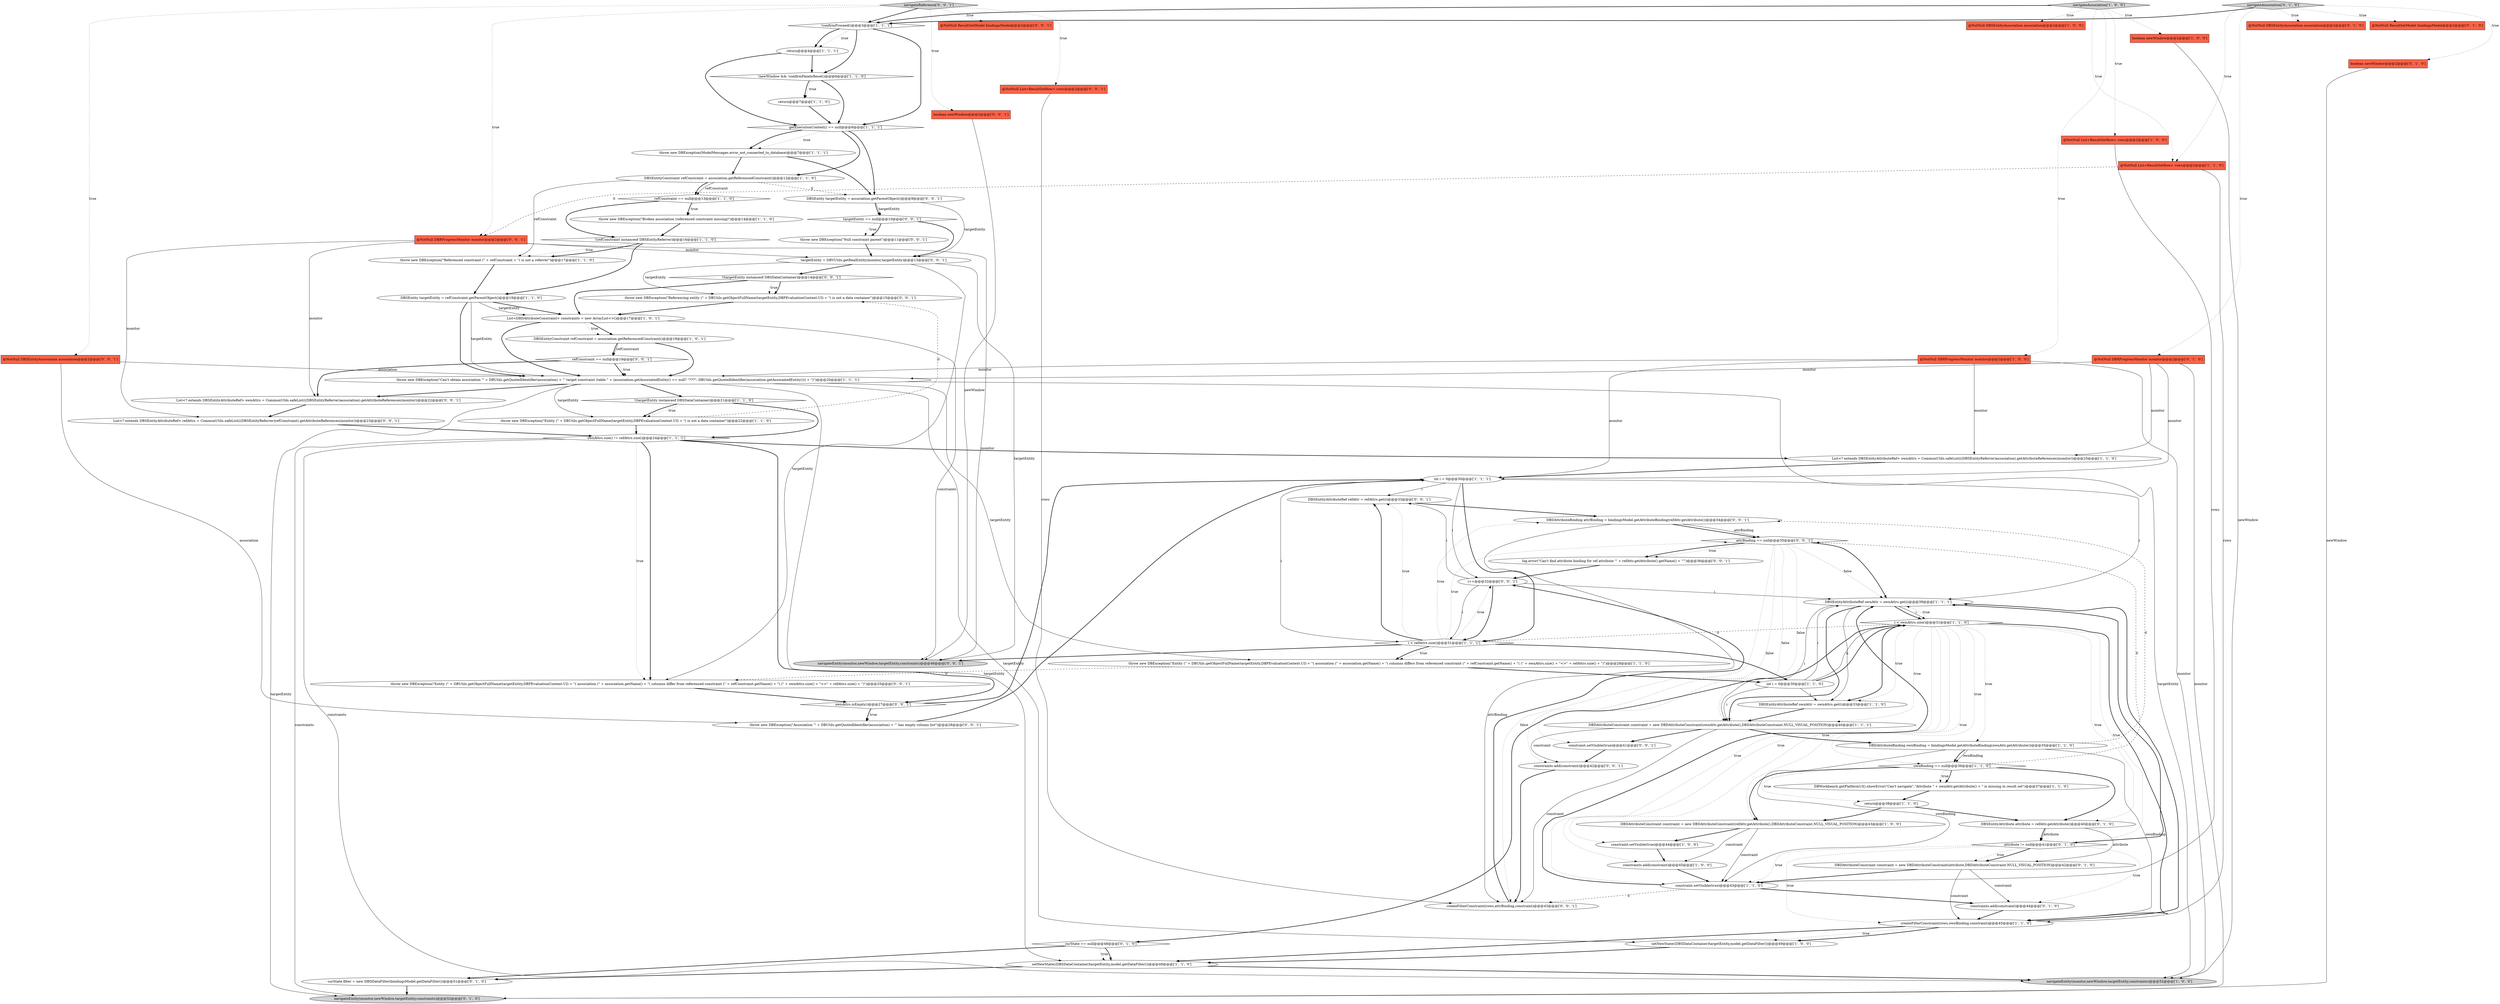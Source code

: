 digraph {
14 [style = filled, label = "int i = 0@@@30@@@['1', '1', '1']", fillcolor = white, shape = ellipse image = "AAA0AAABBB1BBB"];
3 [style = filled, label = "!(targetEntity instanceof DBSDataContainer)@@@21@@@['1', '1', '0']", fillcolor = white, shape = diamond image = "AAA0AAABBB1BBB"];
52 [style = filled, label = "boolean newWindow@@@2@@@['0', '1', '0']", fillcolor = tomato, shape = box image = "AAA0AAABBB2BBB"];
60 [style = filled, label = "attrBinding == null@@@35@@@['0', '0', '1']", fillcolor = white, shape = diamond image = "AAA0AAABBB3BBB"];
65 [style = filled, label = "@NotNull List<ResultSetRow> rows@@@2@@@['0', '0', '1']", fillcolor = tomato, shape = box image = "AAA0AAABBB3BBB"];
68 [style = filled, label = "throw new DBException(\"Entity (\" + DBUtils.getObjectFullName(targetEntity,DBPEvaluationContext.UI) + \"( association (\" + association.getName() + \"( columns differ from referenced constraint (\" + refConstraint.getName() + \"( (\" + ownAttrs.size() + \"<>\" + refAttrs.size() + \")\")@@@25@@@['0', '0', '1']", fillcolor = white, shape = ellipse image = "AAA0AAABBB3BBB"];
75 [style = filled, label = "throw new DBException(\"Referencing entity (\" + DBUtils.getObjectFullName(targetEntity,DBPEvaluationContext.UI) + \"( is not a data container\")@@@15@@@['0', '0', '1']", fillcolor = white, shape = ellipse image = "AAA0AAABBB3BBB"];
6 [style = filled, label = "boolean newWindow@@@2@@@['1', '0', '0']", fillcolor = tomato, shape = box image = "AAA0AAABBB1BBB"];
16 [style = filled, label = "navigateEntity(monitor,newWindow,targetEntity,constraints)@@@52@@@['1', '0', '0']", fillcolor = lightgray, shape = ellipse image = "AAA0AAABBB1BBB"];
83 [style = filled, label = "log.error(\"Can't find attribute binding for ref attribute '\" + refAttr.getAttribute().getName() + \"'\")@@@36@@@['0', '0', '1']", fillcolor = white, shape = ellipse image = "AAA0AAABBB3BBB"];
76 [style = filled, label = "constraints.add(constraint)@@@42@@@['0', '0', '1']", fillcolor = white, shape = ellipse image = "AAA0AAABBB3BBB"];
17 [style = filled, label = "constraint.setVisible(true)@@@43@@@['1', '1', '0']", fillcolor = white, shape = ellipse image = "AAA0AAABBB1BBB"];
35 [style = filled, label = "getExecutionContext() == null@@@6@@@['1', '1', '1']", fillcolor = white, shape = diamond image = "AAA0AAABBB1BBB"];
26 [style = filled, label = "navigateAssociation['1', '0', '0']", fillcolor = lightgray, shape = diamond image = "AAA0AAABBB1BBB"];
7 [style = filled, label = "return@@@7@@@['1', '1', '0']", fillcolor = white, shape = ellipse image = "AAA0AAABBB1BBB"];
12 [style = filled, label = "throw new DBException(\"Referenced constraint (\" + refConstraint + \"( is not a referrer\")@@@17@@@['1', '1', '0']", fillcolor = white, shape = ellipse image = "AAA0AAABBB1BBB"];
36 [style = filled, label = "DBSEntityConstraint refConstraint = association.getReferencedConstraint()@@@12@@@['1', '1', '0']", fillcolor = white, shape = ellipse image = "AAA0AAABBB1BBB"];
54 [style = filled, label = "constraints.add(constraint)@@@44@@@['0', '1', '0']", fillcolor = white, shape = ellipse image = "AAA0AAABBB2BBB"];
18 [style = filled, label = "constraint.setVisible(true)@@@44@@@['1', '0', '0']", fillcolor = white, shape = ellipse image = "AAA0AAABBB1BBB"];
67 [style = filled, label = "navigateEntity(monitor,newWindow,targetEntity,constraints)@@@46@@@['0', '0', '1']", fillcolor = lightgray, shape = ellipse image = "AAA0AAABBB3BBB"];
31 [style = filled, label = "throw new DBException(ModelMessages.error_not_connected_to_database)@@@7@@@['1', '1', '1']", fillcolor = white, shape = ellipse image = "AAA0AAABBB1BBB"];
29 [style = filled, label = "i < ownAttrs.size()@@@31@@@['1', '1', '0']", fillcolor = white, shape = diamond image = "AAA0AAABBB1BBB"];
57 [style = filled, label = "targetEntity = DBVUtils.getRealEntity(monitor,targetEntity)@@@13@@@['0', '0', '1']", fillcolor = white, shape = ellipse image = "AAA0AAABBB3BBB"];
10 [style = filled, label = "int i = 0@@@30@@@['1', '1', '0']", fillcolor = white, shape = ellipse image = "AAA0AAABBB1BBB"];
64 [style = filled, label = "throw new DBException(\"Association '\" + DBUtils.getQuotedIdentifier(association) + \"' has empty column list\")@@@28@@@['0', '0', '1']", fillcolor = white, shape = ellipse image = "AAA0AAABBB3BBB"];
51 [style = filled, label = "navigateAssociation['0', '1', '0']", fillcolor = lightgray, shape = diamond image = "AAA0AAABBB2BBB"];
47 [style = filled, label = "@NotNull DBRProgressMonitor monitor@@@2@@@['0', '1', '0']", fillcolor = tomato, shape = box image = "AAA0AAABBB2BBB"];
0 [style = filled, label = "return@@@4@@@['1', '1', '1']", fillcolor = white, shape = ellipse image = "AAA0AAABBB1BBB"];
44 [style = filled, label = "!confirmProceed()@@@3@@@['1', '1', '1']", fillcolor = white, shape = diamond image = "AAA0AAABBB1BBB"];
53 [style = filled, label = "navigateEntity(monitor,newWindow,targetEntity,constraints)@@@52@@@['0', '1', '0']", fillcolor = lightgray, shape = ellipse image = "AAA0AAABBB2BBB"];
81 [style = filled, label = "ownAttrs.isEmpty()@@@27@@@['0', '0', '1']", fillcolor = white, shape = diamond image = "AAA0AAABBB3BBB"];
50 [style = filled, label = "curState.filter = new DBDDataFilter(bindingsModel.getDataFilter())@@@51@@@['0', '1', '0']", fillcolor = white, shape = ellipse image = "AAA0AAABBB2BBB"];
24 [style = filled, label = "DBSEntity targetEntity = refConstraint.getParentObject()@@@19@@@['1', '1', '0']", fillcolor = white, shape = ellipse image = "AAA0AAABBB1BBB"];
58 [style = filled, label = "DBSEntityAttributeRef refAttr = refAttrs.get(i)@@@33@@@['0', '0', '1']", fillcolor = white, shape = ellipse image = "AAA0AAABBB3BBB"];
61 [style = filled, label = "List<? extends DBSEntityAttributeRef> ownAttrs = CommonUtils.safeList(((DBSEntityReferrer)association).getAttributeReferences(monitor))@@@22@@@['0', '0', '1']", fillcolor = white, shape = ellipse image = "AAA0AAABBB3BBB"];
63 [style = filled, label = "throw new DBException(\"Null constraint parent\")@@@11@@@['0', '0', '1']", fillcolor = white, shape = ellipse image = "AAA0AAABBB3BBB"];
13 [style = filled, label = "i < refAttrs.size()@@@31@@@['1', '1', '1']", fillcolor = white, shape = diamond image = "AAA0AAABBB1BBB"];
20 [style = filled, label = "DBDAttributeBinding ownBinding = bindingsModel.getAttributeBinding(ownAttr.getAttribute())@@@35@@@['1', '1', '0']", fillcolor = white, shape = ellipse image = "AAA0AAABBB1BBB"];
56 [style = filled, label = "curState == null@@@48@@@['0', '1', '0']", fillcolor = white, shape = diamond image = "AAA0AAABBB2BBB"];
70 [style = filled, label = "!(targetEntity instanceof DBSDataContainer)@@@14@@@['0', '0', '1']", fillcolor = white, shape = diamond image = "AAA0AAABBB3BBB"];
21 [style = filled, label = "setNewState((DBSDataContainer)targetEntity,model.getDataFilter())@@@49@@@['1', '0', '0']", fillcolor = white, shape = ellipse image = "AAA0AAABBB1BBB"];
55 [style = filled, label = "DBDAttributeConstraint constraint = new DBDAttributeConstraint(attribute,DBDAttributeConstraint.NULL_VISUAL_POSITION)@@@42@@@['0', '1', '0']", fillcolor = white, shape = ellipse image = "AAA1AAABBB2BBB"];
48 [style = filled, label = "DBSEntityAttribute attribute = refAttr.getAttribute()@@@40@@@['0', '1', '0']", fillcolor = white, shape = ellipse image = "AAA0AAABBB2BBB"];
15 [style = filled, label = "ownAttrs.size() != refAttrs.size()@@@24@@@['1', '1', '1']", fillcolor = white, shape = diamond image = "AAA0AAABBB1BBB"];
5 [style = filled, label = "createFilterConstraint(rows,ownBinding,constraint)@@@45@@@['1', '1', '0']", fillcolor = white, shape = ellipse image = "AAA0AAABBB1BBB"];
23 [style = filled, label = "setNewState((DBSDataContainer)targetEntity,model.getDataFilter())@@@49@@@['1', '1', '0']", fillcolor = white, shape = ellipse image = "AAA0AAABBB1BBB"];
22 [style = filled, label = "@NotNull DBSEntityAssociation association@@@2@@@['1', '0', '0']", fillcolor = tomato, shape = box image = "AAA0AAABBB1BBB"];
4 [style = filled, label = "constraints.add(constraint)@@@45@@@['1', '0', '0']", fillcolor = white, shape = ellipse image = "AAA0AAABBB1BBB"];
30 [style = filled, label = "@NotNull List<ResultSetRow> rows@@@2@@@['1', '1', '0']", fillcolor = tomato, shape = box image = "AAA0AAABBB1BBB"];
39 [style = filled, label = "!newWindow && !confirmPanelsReset()@@@6@@@['1', '1', '0']", fillcolor = white, shape = diamond image = "AAA0AAABBB1BBB"];
33 [style = filled, label = "DBSEntityAttributeRef ownAttr = ownAttrs.get(i)@@@33@@@['1', '1', '0']", fillcolor = white, shape = ellipse image = "AAA0AAABBB1BBB"];
45 [style = filled, label = "attribute != null@@@41@@@['0', '1', '0']", fillcolor = white, shape = diamond image = "AAA1AAABBB2BBB"];
69 [style = filled, label = "createFilterConstraint(rows,attrBinding,constraint)@@@43@@@['0', '0', '1']", fillcolor = white, shape = ellipse image = "AAA0AAABBB3BBB"];
80 [style = filled, label = "List<? extends DBSEntityAttributeRef> refAttrs = CommonUtils.safeList(((DBSEntityReferrer)refConstraint).getAttributeReferences(monitor))@@@23@@@['0', '0', '1']", fillcolor = white, shape = ellipse image = "AAA0AAABBB3BBB"];
1 [style = filled, label = "throw new DBException(\"Broken association (referenced constraint missing)\")@@@14@@@['1', '1', '0']", fillcolor = white, shape = ellipse image = "AAA0AAABBB1BBB"];
32 [style = filled, label = "!(refConstraint instanceof DBSEntityReferrer)@@@16@@@['1', '1', '0']", fillcolor = white, shape = diamond image = "AAA0AAABBB1BBB"];
42 [style = filled, label = "List<? extends DBSEntityAttributeRef> ownAttrs = CommonUtils.safeList(((DBSEntityReferrer)association).getAttributeReferences(monitor))@@@25@@@['1', '1', '0']", fillcolor = white, shape = ellipse image = "AAA0AAABBB1BBB"];
66 [style = filled, label = "DBSEntity targetEntity = association.getParentObject()@@@9@@@['0', '0', '1']", fillcolor = white, shape = ellipse image = "AAA0AAABBB3BBB"];
46 [style = filled, label = "@NotNull DBSEntityAssociation association@@@2@@@['0', '1', '0']", fillcolor = tomato, shape = box image = "AAA0AAABBB2BBB"];
8 [style = filled, label = "DBDAttributeConstraint constraint = new DBDAttributeConstraint(ownAttr.getAttribute(),DBDAttributeConstraint.NULL_VISUAL_POSITION)@@@40@@@['1', '1', '1']", fillcolor = white, shape = ellipse image = "AAA0AAABBB1BBB"];
28 [style = filled, label = "throw new DBException(\"Entity (\" + DBUtils.getObjectFullName(targetEntity,DBPEvaluationContext.UI) + \"( is not a data container\")@@@22@@@['1', '1', '0']", fillcolor = white, shape = ellipse image = "AAA0AAABBB1BBB"];
49 [style = filled, label = "@NotNull ResultSetModel bindingsModel@@@2@@@['0', '1', '0']", fillcolor = tomato, shape = box image = "AAA0AAABBB2BBB"];
77 [style = filled, label = "constraint.setVisible(true)@@@41@@@['0', '0', '1']", fillcolor = white, shape = ellipse image = "AAA0AAABBB3BBB"];
79 [style = filled, label = "refConstraint == null@@@19@@@['0', '0', '1']", fillcolor = white, shape = diamond image = "AAA0AAABBB3BBB"];
11 [style = filled, label = "@NotNull List<ResultSetRow> rows@@@2@@@['1', '0', '0']", fillcolor = tomato, shape = box image = "AAA0AAABBB1BBB"];
82 [style = filled, label = "targetEntity == null@@@10@@@['0', '0', '1']", fillcolor = white, shape = diamond image = "AAA0AAABBB3BBB"];
9 [style = filled, label = "throw new DBException(\"Can't obtain association '\" + DBUtils.getQuotedIdentifier(association) + \"' target constraint (table \" + (association.getAssociatedEntity() == null? \"???\": DBUtils.getQuotedIdentifier(association.getAssociatedEntity())) + \")\")@@@20@@@['1', '1', '1']", fillcolor = white, shape = ellipse image = "AAA0AAABBB1BBB"];
2 [style = filled, label = "List<DBDAttributeConstraint> constraints = new ArrayList<>()@@@17@@@['1', '0', '1']", fillcolor = white, shape = ellipse image = "AAA0AAABBB1BBB"];
38 [style = filled, label = "DBSEntityConstraint refConstraint = association.getReferencedConstraint()@@@18@@@['1', '0', '1']", fillcolor = white, shape = ellipse image = "AAA0AAABBB1BBB"];
59 [style = filled, label = "boolean newWindow@@@2@@@['0', '0', '1']", fillcolor = tomato, shape = box image = "AAA0AAABBB3BBB"];
71 [style = filled, label = "i++@@@32@@@['0', '0', '1']", fillcolor = white, shape = ellipse image = "AAA0AAABBB3BBB"];
74 [style = filled, label = "@NotNull DBRProgressMonitor monitor@@@2@@@['0', '0', '1']", fillcolor = tomato, shape = box image = "AAA0AAABBB3BBB"];
25 [style = filled, label = "DBSEntityAttributeRef ownAttr = ownAttrs.get(i)@@@39@@@['1', '1', '1']", fillcolor = white, shape = ellipse image = "AAA0AAABBB1BBB"];
27 [style = filled, label = "DBDAttributeConstraint constraint = new DBDAttributeConstraint(refAttr.getAttribute(),DBDAttributeConstraint.NULL_VISUAL_POSITION)@@@43@@@['1', '0', '0']", fillcolor = white, shape = ellipse image = "AAA0AAABBB1BBB"];
43 [style = filled, label = "throw new DBException(\"Entity (\" + DBUtils.getObjectFullName(targetEntity,DBPEvaluationContext.UI) + \"( association (\" + association.getName() + \"( columns differs from referenced constraint (\" + refConstraint.getName() + \"( (\" + ownAttrs.size() + \"<>\" + refAttrs.size() + \")\")@@@28@@@['1', '1', '0']", fillcolor = white, shape = ellipse image = "AAA0AAABBB1BBB"];
41 [style = filled, label = "DBWorkbench.getPlatformUI().showError(\"Can't navigate\",\"Attribute \" + ownAttr.getAttribute() + \" is missing in result set\")@@@37@@@['1', '1', '0']", fillcolor = white, shape = ellipse image = "AAA0AAABBB1BBB"];
73 [style = filled, label = "DBDAttributeBinding attrBinding = bindingsModel.getAttributeBinding(refAttr.getAttribute())@@@34@@@['0', '0', '1']", fillcolor = white, shape = ellipse image = "AAA0AAABBB3BBB"];
19 [style = filled, label = "@NotNull DBRProgressMonitor monitor@@@2@@@['1', '0', '0']", fillcolor = tomato, shape = box image = "AAA0AAABBB1BBB"];
40 [style = filled, label = "return@@@38@@@['1', '1', '0']", fillcolor = white, shape = ellipse image = "AAA0AAABBB1BBB"];
78 [style = filled, label = "navigateReference['0', '0', '1']", fillcolor = lightgray, shape = diamond image = "AAA0AAABBB3BBB"];
34 [style = filled, label = "ownBinding == null@@@36@@@['1', '1', '0']", fillcolor = white, shape = diamond image = "AAA0AAABBB1BBB"];
37 [style = filled, label = "refConstraint == null@@@13@@@['1', '1', '0']", fillcolor = white, shape = diamond image = "AAA0AAABBB1BBB"];
72 [style = filled, label = "@NotNull DBSEntityAssociation association@@@2@@@['0', '0', '1']", fillcolor = tomato, shape = box image = "AAA0AAABBB3BBB"];
62 [style = filled, label = "@NotNull ResultSetModel bindingsModel@@@2@@@['0', '0', '1']", fillcolor = tomato, shape = box image = "AAA0AAABBB3BBB"];
15->53 [style = solid, label="constraints"];
57->68 [style = solid, label="targetEntity"];
9->61 [style = bold, label=""];
34->40 [style = dotted, label="true"];
9->53 [style = solid, label="targetEntity"];
82->57 [style = bold, label=""];
34->41 [style = dotted, label="true"];
71->25 [style = solid, label="i"];
59->67 [style = solid, label="newWindow"];
47->53 [style = solid, label="monitor"];
23->16 [style = bold, label=""];
43->10 [style = bold, label=""];
60->76 [style = dotted, label="false"];
64->14 [style = bold, label=""];
13->60 [style = dotted, label="true"];
8->77 [style = bold, label=""];
12->24 [style = bold, label=""];
75->2 [style = bold, label=""];
81->64 [style = dotted, label="true"];
81->14 [style = bold, label=""];
78->59 [style = dotted, label="true"];
10->33 [style = solid, label="i"];
29->48 [style = dotted, label="true"];
45->5 [style = dotted, label="true"];
28->75 [style = dashed, label="0"];
50->53 [style = bold, label=""];
48->45 [style = bold, label=""];
68->81 [style = bold, label=""];
58->73 [style = bold, label=""];
69->71 [style = bold, label=""];
55->5 [style = solid, label="constraint"];
78->72 [style = dotted, label="true"];
14->25 [style = solid, label="i"];
44->0 [style = dotted, label="true"];
79->9 [style = bold, label=""];
9->28 [style = solid, label="targetEntity"];
37->1 [style = dotted, label="true"];
14->13 [style = solid, label="i"];
10->25 [style = solid, label="i"];
26->19 [style = dotted, label="true"];
31->36 [style = bold, label=""];
73->69 [style = solid, label="attrBinding"];
45->55 [style = dotted, label="true"];
74->80 [style = solid, label="monitor"];
13->10 [style = bold, label=""];
73->60 [style = bold, label=""];
10->29 [style = solid, label="i"];
17->69 [style = dashed, label="0"];
2->38 [style = bold, label=""];
29->4 [style = dotted, label="true"];
26->6 [style = dotted, label="true"];
29->33 [style = bold, label=""];
8->20 [style = bold, label=""];
60->25 [style = bold, label=""];
45->54 [style = dotted, label="true"];
13->67 [style = bold, label=""];
41->40 [style = bold, label=""];
47->42 [style = solid, label="monitor"];
13->73 [style = dotted, label="true"];
71->13 [style = solid, label="i"];
51->46 [style = dotted, label="true"];
20->34 [style = solid, label="ownBinding"];
24->2 [style = bold, label=""];
5->21 [style = dotted, label="true"];
39->35 [style = bold, label=""];
27->17 [style = solid, label="constraint"];
13->43 [style = dotted, label="true"];
35->66 [style = bold, label=""];
14->13 [style = bold, label=""];
35->31 [style = dotted, label="true"];
74->57 [style = solid, label="monitor"];
19->9 [style = solid, label="monitor"];
51->30 [style = dotted, label="true"];
79->61 [style = bold, label=""];
76->69 [style = bold, label=""];
4->17 [style = bold, label=""];
29->5 [style = bold, label=""];
37->32 [style = bold, label=""];
24->2 [style = solid, label="targetEntity"];
74->61 [style = solid, label="monitor"];
34->48 [style = bold, label=""];
31->66 [style = bold, label=""];
13->43 [style = bold, label=""];
2->38 [style = dotted, label="true"];
82->63 [style = dotted, label="true"];
38->9 [style = bold, label=""];
11->17 [style = solid, label="rows"];
25->33 [style = solid, label="i"];
13->58 [style = dotted, label="true"];
40->48 [style = bold, label=""];
24->9 [style = solid, label="targetEntity"];
14->71 [style = solid, label="i"];
35->36 [style = bold, label=""];
29->45 [style = dotted, label="true"];
47->9 [style = solid, label="monitor"];
66->82 [style = solid, label="targetEntity"];
15->68 [style = dotted, label="true"];
25->8 [style = solid, label="i"];
26->11 [style = dotted, label="true"];
77->76 [style = bold, label=""];
39->7 [style = dotted, label="true"];
26->22 [style = dotted, label="true"];
44->39 [style = bold, label=""];
20->17 [style = solid, label="ownBinding"];
7->35 [style = bold, label=""];
29->20 [style = dotted, label="true"];
36->12 [style = solid, label="refConstraint"];
78->62 [style = dotted, label="true"];
1->32 [style = bold, label=""];
45->17 [style = dotted, label="true"];
47->14 [style = solid, label="monitor"];
33->8 [style = bold, label=""];
83->71 [style = bold, label=""];
29->56 [style = bold, label=""];
48->55 [style = solid, label="attribute"];
32->24 [style = bold, label=""];
29->8 [style = dotted, label="true"];
35->31 [style = bold, label=""];
66->82 [style = bold, label=""];
23->50 [style = bold, label=""];
0->39 [style = bold, label=""];
32->12 [style = dotted, label="true"];
60->83 [style = dotted, label="true"];
57->70 [style = bold, label=""];
60->83 [style = bold, label=""];
44->0 [style = bold, label=""];
15->81 [style = bold, label=""];
14->58 [style = solid, label="i"];
26->30 [style = dotted, label="true"];
78->65 [style = dotted, label="true"];
28->15 [style = bold, label=""];
72->9 [style = solid, label="association"];
56->23 [style = dotted, label="true"];
40->27 [style = bold, label=""];
17->54 [style = bold, label=""];
61->80 [style = bold, label=""];
34->60 [style = dashed, label="0"];
9->43 [style = solid, label="targetEntity"];
29->34 [style = dotted, label="true"];
19->14 [style = solid, label="monitor"];
51->47 [style = dotted, label="true"];
2->9 [style = bold, label=""];
48->45 [style = solid, label="attribute"];
5->21 [style = bold, label=""];
29->27 [style = dotted, label="true"];
71->13 [style = bold, label=""];
17->25 [style = bold, label=""];
34->41 [style = bold, label=""];
2->67 [style = solid, label="constraints"];
54->5 [style = bold, label=""];
20->73 [style = dashed, label="0"];
24->9 [style = bold, label=""];
20->5 [style = solid, label="ownBinding"];
15->42 [style = bold, label=""];
36->37 [style = solid, label="refConstraint"];
70->75 [style = dotted, label="true"];
37->1 [style = bold, label=""];
42->14 [style = bold, label=""];
80->15 [style = bold, label=""];
38->79 [style = bold, label=""];
57->67 [style = solid, label="targetEntity"];
55->17 [style = bold, label=""];
25->8 [style = bold, label=""];
19->42 [style = solid, label="monitor"];
60->69 [style = dotted, label="false"];
20->34 [style = bold, label=""];
56->50 [style = bold, label=""];
13->58 [style = bold, label=""];
82->63 [style = bold, label=""];
38->79 [style = solid, label="refConstraint"];
6->16 [style = solid, label="newWindow"];
32->12 [style = bold, label=""];
3->28 [style = dotted, label="true"];
36->37 [style = bold, label=""];
29->17 [style = dotted, label="true"];
25->29 [style = bold, label=""];
15->68 [style = bold, label=""];
8->69 [style = solid, label="constraint"];
9->16 [style = solid, label="targetEntity"];
0->35 [style = bold, label=""];
51->44 [style = bold, label=""];
66->57 [style = solid, label="targetEntity"];
73->60 [style = solid, label="attrBinding"];
29->13 [style = dashed, label="0"];
55->54 [style = solid, label="constraint"];
9->3 [style = bold, label=""];
19->16 [style = solid, label="monitor"];
57->75 [style = solid, label="targetEntity"];
45->55 [style = bold, label=""];
27->4 [style = solid, label="constraint"];
10->29 [style = bold, label=""];
70->75 [style = bold, label=""];
36->66 [style = dashed, label="0"];
60->77 [style = dotted, label="false"];
44->35 [style = bold, label=""];
79->9 [style = dotted, label="true"];
81->64 [style = bold, label=""];
39->7 [style = bold, label=""];
43->68 [style = dashed, label="0"];
78->44 [style = bold, label=""];
29->18 [style = dotted, label="true"];
5->25 [style = bold, label=""];
5->23 [style = bold, label=""];
30->74 [style = dashed, label="0"];
72->64 [style = solid, label="association"];
60->25 [style = dotted, label="false"];
25->29 [style = solid, label="i"];
60->8 [style = dotted, label="false"];
13->71 [style = dotted, label="true"];
3->15 [style = bold, label=""];
27->18 [style = bold, label=""];
70->2 [style = bold, label=""];
63->57 [style = bold, label=""];
10->8 [style = solid, label="i"];
29->33 [style = dotted, label="true"];
52->53 [style = solid, label="newWindow"];
8->76 [style = solid, label="constraint"];
78->74 [style = dotted, label="true"];
9->21 [style = solid, label="targetEntity"];
51->49 [style = dotted, label="true"];
74->67 [style = solid, label="monitor"];
30->5 [style = solid, label="rows"];
26->44 [style = bold, label=""];
29->25 [style = dotted, label="true"];
71->58 [style = solid, label="i"];
56->23 [style = bold, label=""];
45->25 [style = bold, label=""];
21->23 [style = bold, label=""];
3->28 [style = bold, label=""];
9->23 [style = solid, label="targetEntity"];
65->69 [style = solid, label="rows"];
18->4 [style = bold, label=""];
15->16 [style = solid, label="constraints"];
51->52 [style = dotted, label="true"];
34->27 [style = bold, label=""];
}
